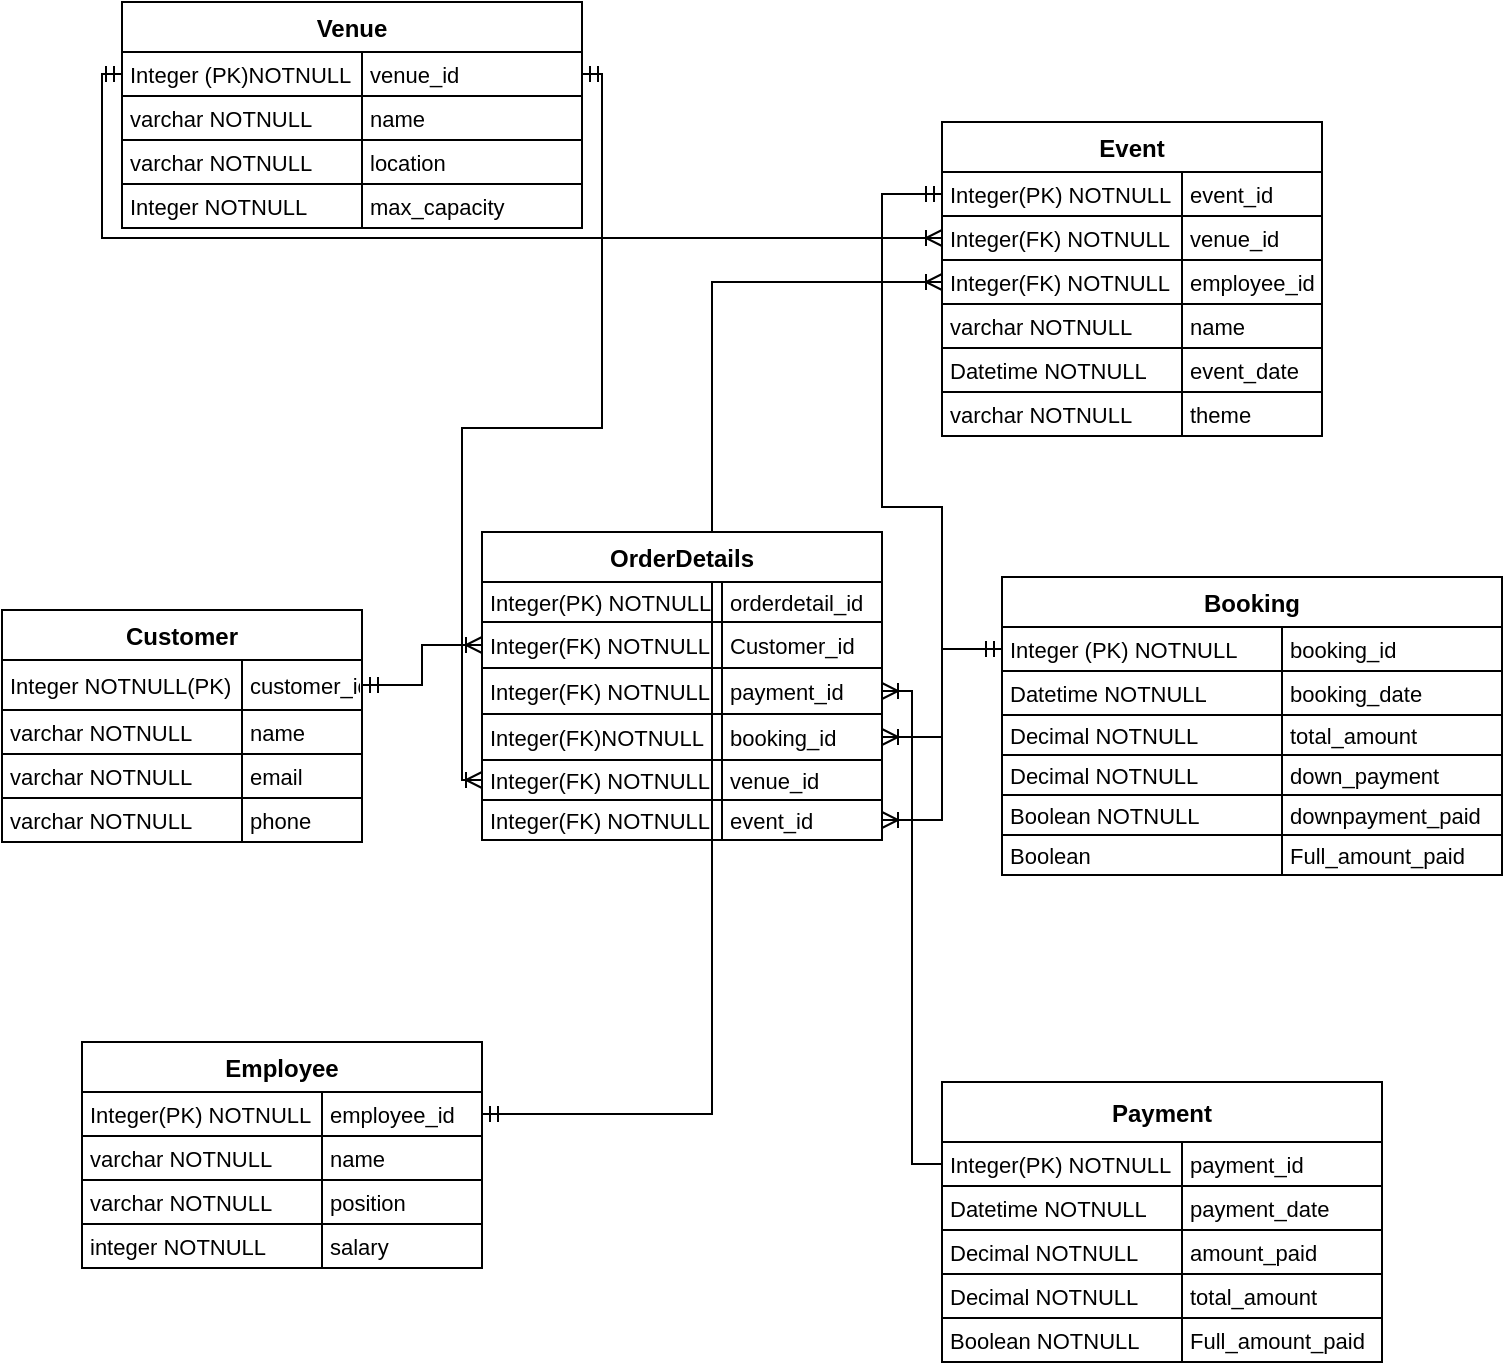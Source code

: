 <mxfile version="24.7.17" pages="2">
  <diagram name="Page-1" id="LQFPuY8Bg4ksl17GF2GC">
    <mxGraphModel dx="1407" dy="771" grid="1" gridSize="10" guides="1" tooltips="1" connect="1" arrows="1" fold="1" page="1" pageScale="1" pageWidth="850" pageHeight="1100" math="0" shadow="0">
      <root>
        <mxCell id="0" />
        <mxCell id="1" parent="0" />
        <mxCell id="VQ2UrEpwfNuyc2Ej1QqE-200" value="" style="fontSize=12;html=1;endArrow=ERoneToMany;startArrow=ERmandOne;rounded=0;exitX=1;exitY=0.5;exitDx=0;exitDy=0;entryX=0;entryY=0.5;entryDx=0;entryDy=0;edgeStyle=orthogonalEdgeStyle;" edge="1" parent="1" source="26" target="VQ2UrEpwfNuyc2Ej1QqE-197">
          <mxGeometry width="100" height="100" relative="1" as="geometry">
            <mxPoint x="330" y="900" as="sourcePoint" />
            <mxPoint x="430" y="800" as="targetPoint" />
          </mxGeometry>
        </mxCell>
        <mxCell id="2" value="Customer" style="shape=table;startSize=25;container=1;collapsible=0;childLayout=tableLayout;fixedRows=1;rowLines=1;fontStyle=1;align=center;resizeLast=1;" parent="1" vertex="1">
          <mxGeometry x="40" y="584" width="180" height="116" as="geometry" />
        </mxCell>
        <mxCell id="3" style="shape=tableRow;horizontal=0;startSize=0;swimlaneHead=0;swimlaneBody=0;fillColor=none;collapsible=0;dropTarget=0;points=[[0,0.5],[1,0.5]];portConstraint=eastwest;top=0;left=0;right=0;bottom=0;" parent="2" vertex="1">
          <mxGeometry y="25" width="180" height="25" as="geometry" />
        </mxCell>
        <mxCell id="4" value="Integer NOTNULL(PK)" style="shape=partialRectangle;connectable=0;fillColor=none;top=0;left=0;bottom=0;right=0;align=left;spacingLeft=2;overflow=hidden;fontSize=11;" parent="3" vertex="1">
          <mxGeometry width="120" height="25" as="geometry">
            <mxRectangle width="120" height="25" as="alternateBounds" />
          </mxGeometry>
        </mxCell>
        <mxCell id="5" value="customer_id" style="shape=partialRectangle;connectable=0;fillColor=none;top=0;left=0;bottom=0;right=0;align=left;spacingLeft=2;overflow=hidden;fontSize=11;" parent="3" vertex="1">
          <mxGeometry x="120" width="60" height="25" as="geometry">
            <mxRectangle width="60" height="25" as="alternateBounds" />
          </mxGeometry>
        </mxCell>
        <mxCell id="6" style="shape=tableRow;horizontal=0;startSize=0;swimlaneHead=0;swimlaneBody=0;fillColor=none;collapsible=0;dropTarget=0;points=[[0,0.5],[1,0.5]];portConstraint=eastwest;top=0;left=0;right=0;bottom=0;" parent="2" vertex="1">
          <mxGeometry y="50" width="180" height="22" as="geometry" />
        </mxCell>
        <mxCell id="7" value="varchar NOTNULL" style="shape=partialRectangle;connectable=0;fillColor=none;top=0;left=0;bottom=0;right=0;align=left;spacingLeft=2;overflow=hidden;fontSize=11;" parent="6" vertex="1">
          <mxGeometry width="120" height="22" as="geometry">
            <mxRectangle width="120" height="22" as="alternateBounds" />
          </mxGeometry>
        </mxCell>
        <mxCell id="8" value="name" style="shape=partialRectangle;connectable=0;fillColor=none;top=0;left=0;bottom=0;right=0;align=left;spacingLeft=2;overflow=hidden;fontSize=11;" parent="6" vertex="1">
          <mxGeometry x="120" width="60" height="22" as="geometry">
            <mxRectangle width="60" height="22" as="alternateBounds" />
          </mxGeometry>
        </mxCell>
        <mxCell id="9" style="shape=tableRow;horizontal=0;startSize=0;swimlaneHead=0;swimlaneBody=0;fillColor=none;collapsible=0;dropTarget=0;points=[[0,0.5],[1,0.5]];portConstraint=eastwest;top=0;left=0;right=0;bottom=0;" parent="2" vertex="1">
          <mxGeometry y="72" width="180" height="22" as="geometry" />
        </mxCell>
        <mxCell id="10" value="varchar NOTNULL" style="shape=partialRectangle;connectable=0;fillColor=none;top=0;left=0;bottom=0;right=0;align=left;spacingLeft=2;overflow=hidden;fontSize=11;" parent="9" vertex="1">
          <mxGeometry width="120" height="22" as="geometry">
            <mxRectangle width="120" height="22" as="alternateBounds" />
          </mxGeometry>
        </mxCell>
        <mxCell id="11" value="email" style="shape=partialRectangle;connectable=0;fillColor=none;top=0;left=0;bottom=0;right=0;align=left;spacingLeft=2;overflow=hidden;fontSize=11;" parent="9" vertex="1">
          <mxGeometry x="120" width="60" height="22" as="geometry">
            <mxRectangle width="60" height="22" as="alternateBounds" />
          </mxGeometry>
        </mxCell>
        <mxCell id="12" style="shape=tableRow;horizontal=0;startSize=0;swimlaneHead=0;swimlaneBody=0;fillColor=none;collapsible=0;dropTarget=0;points=[[0,0.5],[1,0.5]];portConstraint=eastwest;top=0;left=0;right=0;bottom=0;" parent="2" vertex="1">
          <mxGeometry y="94" width="180" height="22" as="geometry" />
        </mxCell>
        <mxCell id="13" value="varchar NOTNULL" style="shape=partialRectangle;connectable=0;fillColor=none;top=0;left=0;bottom=0;right=0;align=left;spacingLeft=2;overflow=hidden;fontSize=11;" parent="12" vertex="1">
          <mxGeometry width="120" height="22" as="geometry">
            <mxRectangle width="120" height="22" as="alternateBounds" />
          </mxGeometry>
        </mxCell>
        <mxCell id="14" value="phone" style="shape=partialRectangle;connectable=0;fillColor=none;top=0;left=0;bottom=0;right=0;align=left;spacingLeft=2;overflow=hidden;fontSize=11;" parent="12" vertex="1">
          <mxGeometry x="120" width="60" height="22" as="geometry">
            <mxRectangle width="60" height="22" as="alternateBounds" />
          </mxGeometry>
        </mxCell>
        <mxCell id="15" value="Booking" style="shape=table;startSize=25;container=1;collapsible=0;childLayout=tableLayout;fixedRows=1;rowLines=1;fontStyle=1;align=center;resizeLast=1;" parent="1" vertex="1">
          <mxGeometry x="540" y="567.5" width="250" height="149" as="geometry" />
        </mxCell>
        <mxCell id="16" style="shape=tableRow;horizontal=0;startSize=0;swimlaneHead=0;swimlaneBody=0;fillColor=none;collapsible=0;dropTarget=0;points=[[0,0.5],[1,0.5]];portConstraint=eastwest;top=0;left=0;right=0;bottom=0;" parent="15" vertex="1">
          <mxGeometry y="25" width="250" height="22" as="geometry" />
        </mxCell>
        <mxCell id="17" value="Integer (PK) NOTNULL" style="shape=partialRectangle;connectable=0;fillColor=none;top=0;left=0;bottom=0;right=0;align=left;spacingLeft=2;overflow=hidden;fontSize=11;" parent="16" vertex="1">
          <mxGeometry width="140" height="22" as="geometry">
            <mxRectangle width="140" height="22" as="alternateBounds" />
          </mxGeometry>
        </mxCell>
        <mxCell id="18" value="booking_id" style="shape=partialRectangle;connectable=0;fillColor=none;top=0;left=0;bottom=0;right=0;align=left;spacingLeft=2;overflow=hidden;fontSize=11;" parent="16" vertex="1">
          <mxGeometry x="140" width="110" height="22" as="geometry">
            <mxRectangle width="110" height="22" as="alternateBounds" />
          </mxGeometry>
        </mxCell>
        <mxCell id="19" style="shape=tableRow;horizontal=0;startSize=0;swimlaneHead=0;swimlaneBody=0;fillColor=none;collapsible=0;dropTarget=0;points=[[0,0.5],[1,0.5]];portConstraint=eastwest;top=0;left=0;right=0;bottom=0;" parent="15" vertex="1">
          <mxGeometry y="47" width="250" height="22" as="geometry" />
        </mxCell>
        <mxCell id="20" value="Datetime NOTNULL" style="shape=partialRectangle;connectable=0;fillColor=none;top=0;left=0;bottom=0;right=0;align=left;spacingLeft=2;overflow=hidden;fontSize=11;" parent="19" vertex="1">
          <mxGeometry width="140" height="22" as="geometry">
            <mxRectangle width="140" height="22" as="alternateBounds" />
          </mxGeometry>
        </mxCell>
        <mxCell id="21" value="booking_date" style="shape=partialRectangle;connectable=0;fillColor=none;top=0;left=0;bottom=0;right=0;align=left;spacingLeft=2;overflow=hidden;fontSize=11;" parent="19" vertex="1">
          <mxGeometry x="140" width="110" height="22" as="geometry">
            <mxRectangle width="110" height="22" as="alternateBounds" />
          </mxGeometry>
        </mxCell>
        <mxCell id="22" style="shape=tableRow;horizontal=0;startSize=0;swimlaneHead=0;swimlaneBody=0;fillColor=none;collapsible=0;dropTarget=0;points=[[0,0.5],[1,0.5]];portConstraint=eastwest;top=0;left=0;right=0;bottom=0;" parent="15" vertex="1">
          <mxGeometry y="69" width="250" height="20" as="geometry" />
        </mxCell>
        <mxCell id="23" value="Decimal NOTNULL" style="shape=partialRectangle;connectable=0;fillColor=none;top=0;left=0;bottom=0;right=0;align=left;spacingLeft=2;overflow=hidden;fontSize=11;" parent="22" vertex="1">
          <mxGeometry width="140" height="20" as="geometry">
            <mxRectangle width="140" height="20" as="alternateBounds" />
          </mxGeometry>
        </mxCell>
        <mxCell id="24" value="total_amount" style="shape=partialRectangle;connectable=0;fillColor=none;top=0;left=0;bottom=0;right=0;align=left;spacingLeft=2;overflow=hidden;fontSize=11;" parent="22" vertex="1">
          <mxGeometry x="140" width="110" height="20" as="geometry">
            <mxRectangle width="110" height="20" as="alternateBounds" />
          </mxGeometry>
        </mxCell>
        <mxCell id="VQ2UrEpwfNuyc2Ej1QqE-146" style="shape=tableRow;horizontal=0;startSize=0;swimlaneHead=0;swimlaneBody=0;fillColor=none;collapsible=0;dropTarget=0;points=[[0,0.5],[1,0.5]];portConstraint=eastwest;top=0;left=0;right=0;bottom=0;" vertex="1" parent="15">
          <mxGeometry y="89" width="250" height="20" as="geometry" />
        </mxCell>
        <mxCell id="VQ2UrEpwfNuyc2Ej1QqE-147" value="Decimal NOTNULL" style="shape=partialRectangle;connectable=0;fillColor=none;top=0;left=0;bottom=0;right=0;align=left;spacingLeft=2;overflow=hidden;fontSize=11;" vertex="1" parent="VQ2UrEpwfNuyc2Ej1QqE-146">
          <mxGeometry width="140" height="20" as="geometry">
            <mxRectangle width="140" height="20" as="alternateBounds" />
          </mxGeometry>
        </mxCell>
        <mxCell id="VQ2UrEpwfNuyc2Ej1QqE-148" value="down_payment" style="shape=partialRectangle;connectable=0;fillColor=none;top=0;left=0;bottom=0;right=0;align=left;spacingLeft=2;overflow=hidden;fontSize=11;" vertex="1" parent="VQ2UrEpwfNuyc2Ej1QqE-146">
          <mxGeometry x="140" width="110" height="20" as="geometry">
            <mxRectangle width="110" height="20" as="alternateBounds" />
          </mxGeometry>
        </mxCell>
        <mxCell id="VQ2UrEpwfNuyc2Ej1QqE-149" style="shape=tableRow;horizontal=0;startSize=0;swimlaneHead=0;swimlaneBody=0;fillColor=none;collapsible=0;dropTarget=0;points=[[0,0.5],[1,0.5]];portConstraint=eastwest;top=0;left=0;right=0;bottom=0;" vertex="1" parent="15">
          <mxGeometry y="109" width="250" height="20" as="geometry" />
        </mxCell>
        <mxCell id="VQ2UrEpwfNuyc2Ej1QqE-150" value="Boolean NOTNULL" style="shape=partialRectangle;connectable=0;fillColor=none;top=0;left=0;bottom=0;right=0;align=left;spacingLeft=2;overflow=hidden;fontSize=11;" vertex="1" parent="VQ2UrEpwfNuyc2Ej1QqE-149">
          <mxGeometry width="140" height="20" as="geometry">
            <mxRectangle width="140" height="20" as="alternateBounds" />
          </mxGeometry>
        </mxCell>
        <mxCell id="VQ2UrEpwfNuyc2Ej1QqE-151" value="downpayment_paid" style="shape=partialRectangle;connectable=0;fillColor=none;top=0;left=0;bottom=0;right=0;align=left;spacingLeft=2;overflow=hidden;fontSize=11;" vertex="1" parent="VQ2UrEpwfNuyc2Ej1QqE-149">
          <mxGeometry x="140" width="110" height="20" as="geometry">
            <mxRectangle width="110" height="20" as="alternateBounds" />
          </mxGeometry>
        </mxCell>
        <mxCell id="VQ2UrEpwfNuyc2Ej1QqE-167" style="shape=tableRow;horizontal=0;startSize=0;swimlaneHead=0;swimlaneBody=0;fillColor=none;collapsible=0;dropTarget=0;points=[[0,0.5],[1,0.5]];portConstraint=eastwest;top=0;left=0;right=0;bottom=0;" vertex="1" parent="15">
          <mxGeometry y="129" width="250" height="20" as="geometry" />
        </mxCell>
        <mxCell id="VQ2UrEpwfNuyc2Ej1QqE-168" value="Boolean " style="shape=partialRectangle;connectable=0;fillColor=none;top=0;left=0;bottom=0;right=0;align=left;spacingLeft=2;overflow=hidden;fontSize=11;" vertex="1" parent="VQ2UrEpwfNuyc2Ej1QqE-167">
          <mxGeometry width="140" height="20" as="geometry">
            <mxRectangle width="140" height="20" as="alternateBounds" />
          </mxGeometry>
        </mxCell>
        <mxCell id="VQ2UrEpwfNuyc2Ej1QqE-169" value="Full_amount_paid" style="shape=partialRectangle;connectable=0;fillColor=none;top=0;left=0;bottom=0;right=0;align=left;spacingLeft=2;overflow=hidden;fontSize=11;" vertex="1" parent="VQ2UrEpwfNuyc2Ej1QqE-167">
          <mxGeometry x="140" width="110" height="20" as="geometry">
            <mxRectangle width="110" height="20" as="alternateBounds" />
          </mxGeometry>
        </mxCell>
        <mxCell id="25" value="Employee" style="shape=table;startSize=25;container=1;collapsible=0;childLayout=tableLayout;fixedRows=1;rowLines=1;fontStyle=1;align=center;resizeLast=1;" parent="1" vertex="1">
          <mxGeometry x="80" y="800" width="200" height="113" as="geometry" />
        </mxCell>
        <mxCell id="26" style="shape=tableRow;horizontal=0;startSize=0;swimlaneHead=0;swimlaneBody=0;fillColor=none;collapsible=0;dropTarget=0;points=[[0,0.5],[1,0.5]];portConstraint=eastwest;top=0;left=0;right=0;bottom=0;" parent="25" vertex="1">
          <mxGeometry y="25" width="200" height="22" as="geometry" />
        </mxCell>
        <mxCell id="27" value="Integer(PK) NOTNULL" style="shape=partialRectangle;connectable=0;fillColor=none;top=0;left=0;bottom=0;right=0;align=left;spacingLeft=2;overflow=hidden;fontSize=11;" parent="26" vertex="1">
          <mxGeometry width="120" height="22" as="geometry">
            <mxRectangle width="120" height="22" as="alternateBounds" />
          </mxGeometry>
        </mxCell>
        <mxCell id="28" value="employee_id" style="shape=partialRectangle;connectable=0;fillColor=none;top=0;left=0;bottom=0;right=0;align=left;spacingLeft=2;overflow=hidden;fontSize=11;" parent="26" vertex="1">
          <mxGeometry x="120" width="80" height="22" as="geometry">
            <mxRectangle width="80" height="22" as="alternateBounds" />
          </mxGeometry>
        </mxCell>
        <mxCell id="29" style="shape=tableRow;horizontal=0;startSize=0;swimlaneHead=0;swimlaneBody=0;fillColor=none;collapsible=0;dropTarget=0;points=[[0,0.5],[1,0.5]];portConstraint=eastwest;top=0;left=0;right=0;bottom=0;" parent="25" vertex="1">
          <mxGeometry y="47" width="200" height="22" as="geometry" />
        </mxCell>
        <mxCell id="30" value="varchar NOTNULL" style="shape=partialRectangle;connectable=0;fillColor=none;top=0;left=0;bottom=0;right=0;align=left;spacingLeft=2;overflow=hidden;fontSize=11;" parent="29" vertex="1">
          <mxGeometry width="120" height="22" as="geometry">
            <mxRectangle width="120" height="22" as="alternateBounds" />
          </mxGeometry>
        </mxCell>
        <mxCell id="31" value="name" style="shape=partialRectangle;connectable=0;fillColor=none;top=0;left=0;bottom=0;right=0;align=left;spacingLeft=2;overflow=hidden;fontSize=11;" parent="29" vertex="1">
          <mxGeometry x="120" width="80" height="22" as="geometry">
            <mxRectangle width="80" height="22" as="alternateBounds" />
          </mxGeometry>
        </mxCell>
        <mxCell id="32" style="shape=tableRow;horizontal=0;startSize=0;swimlaneHead=0;swimlaneBody=0;fillColor=none;collapsible=0;dropTarget=0;points=[[0,0.5],[1,0.5]];portConstraint=eastwest;top=0;left=0;right=0;bottom=0;" parent="25" vertex="1">
          <mxGeometry y="69" width="200" height="22" as="geometry" />
        </mxCell>
        <mxCell id="33" value="varchar NOTNULL" style="shape=partialRectangle;connectable=0;fillColor=none;top=0;left=0;bottom=0;right=0;align=left;spacingLeft=2;overflow=hidden;fontSize=11;" parent="32" vertex="1">
          <mxGeometry width="120" height="22" as="geometry">
            <mxRectangle width="120" height="22" as="alternateBounds" />
          </mxGeometry>
        </mxCell>
        <mxCell id="34" value="position" style="shape=partialRectangle;connectable=0;fillColor=none;top=0;left=0;bottom=0;right=0;align=left;spacingLeft=2;overflow=hidden;fontSize=11;" parent="32" vertex="1">
          <mxGeometry x="120" width="80" height="22" as="geometry">
            <mxRectangle width="80" height="22" as="alternateBounds" />
          </mxGeometry>
        </mxCell>
        <mxCell id="35" style="shape=tableRow;horizontal=0;startSize=0;swimlaneHead=0;swimlaneBody=0;fillColor=none;collapsible=0;dropTarget=0;points=[[0,0.5],[1,0.5]];portConstraint=eastwest;top=0;left=0;right=0;bottom=0;" parent="25" vertex="1">
          <mxGeometry y="91" width="200" height="22" as="geometry" />
        </mxCell>
        <mxCell id="36" value="integer NOTNULL" style="shape=partialRectangle;connectable=0;fillColor=none;top=0;left=0;bottom=0;right=0;align=left;spacingLeft=2;overflow=hidden;fontSize=11;" parent="35" vertex="1">
          <mxGeometry width="120" height="22" as="geometry">
            <mxRectangle width="120" height="22" as="alternateBounds" />
          </mxGeometry>
        </mxCell>
        <mxCell id="37" value="salary" style="shape=partialRectangle;connectable=0;fillColor=none;top=0;left=0;bottom=0;right=0;align=left;spacingLeft=2;overflow=hidden;fontSize=11;" parent="35" vertex="1">
          <mxGeometry x="120" width="80" height="22" as="geometry">
            <mxRectangle width="80" height="22" as="alternateBounds" />
          </mxGeometry>
        </mxCell>
        <mxCell id="48" value="Payment" style="shape=table;startSize=30;container=1;collapsible=0;childLayout=tableLayout;fixedRows=1;rowLines=1;fontStyle=1;align=center;resizeLast=1;" parent="1" vertex="1">
          <mxGeometry x="510" y="820" width="220" height="140" as="geometry" />
        </mxCell>
        <mxCell id="49" style="shape=tableRow;horizontal=0;startSize=0;swimlaneHead=0;swimlaneBody=0;fillColor=none;collapsible=0;dropTarget=0;points=[[0,0.5],[1,0.5]];portConstraint=eastwest;top=0;left=0;right=0;bottom=0;" parent="48" vertex="1">
          <mxGeometry y="30" width="220" height="22" as="geometry" />
        </mxCell>
        <mxCell id="50" value="Integer(PK) NOTNULL" style="shape=partialRectangle;connectable=0;fillColor=none;top=0;left=0;bottom=0;right=0;align=left;spacingLeft=2;overflow=hidden;fontSize=11;" parent="49" vertex="1">
          <mxGeometry width="120" height="22" as="geometry">
            <mxRectangle width="120" height="22" as="alternateBounds" />
          </mxGeometry>
        </mxCell>
        <mxCell id="51" value="payment_id" style="shape=partialRectangle;connectable=0;fillColor=none;top=0;left=0;bottom=0;right=0;align=left;spacingLeft=2;overflow=hidden;fontSize=11;" parent="49" vertex="1">
          <mxGeometry x="120" width="100" height="22" as="geometry">
            <mxRectangle width="100" height="22" as="alternateBounds" />
          </mxGeometry>
        </mxCell>
        <mxCell id="52" style="shape=tableRow;horizontal=0;startSize=0;swimlaneHead=0;swimlaneBody=0;fillColor=none;collapsible=0;dropTarget=0;points=[[0,0.5],[1,0.5]];portConstraint=eastwest;top=0;left=0;right=0;bottom=0;" parent="48" vertex="1">
          <mxGeometry y="52" width="220" height="22" as="geometry" />
        </mxCell>
        <mxCell id="53" value="Datetime NOTNULL" style="shape=partialRectangle;connectable=0;fillColor=none;top=0;left=0;bottom=0;right=0;align=left;spacingLeft=2;overflow=hidden;fontSize=11;" parent="52" vertex="1">
          <mxGeometry width="120" height="22" as="geometry">
            <mxRectangle width="120" height="22" as="alternateBounds" />
          </mxGeometry>
        </mxCell>
        <mxCell id="54" value="payment_date" style="shape=partialRectangle;connectable=0;fillColor=none;top=0;left=0;bottom=0;right=0;align=left;spacingLeft=2;overflow=hidden;fontSize=11;" parent="52" vertex="1">
          <mxGeometry x="120" width="100" height="22" as="geometry">
            <mxRectangle width="100" height="22" as="alternateBounds" />
          </mxGeometry>
        </mxCell>
        <mxCell id="55" style="shape=tableRow;horizontal=0;startSize=0;swimlaneHead=0;swimlaneBody=0;fillColor=none;collapsible=0;dropTarget=0;points=[[0,0.5],[1,0.5]];portConstraint=eastwest;top=0;left=0;right=0;bottom=0;" parent="48" vertex="1">
          <mxGeometry y="74" width="220" height="22" as="geometry" />
        </mxCell>
        <mxCell id="56" value="Decimal NOTNULL" style="shape=partialRectangle;connectable=0;fillColor=none;top=0;left=0;bottom=0;right=0;align=left;spacingLeft=2;overflow=hidden;fontSize=11;" parent="55" vertex="1">
          <mxGeometry width="120" height="22" as="geometry">
            <mxRectangle width="120" height="22" as="alternateBounds" />
          </mxGeometry>
        </mxCell>
        <mxCell id="57" value="amount_paid" style="shape=partialRectangle;connectable=0;fillColor=none;top=0;left=0;bottom=0;right=0;align=left;spacingLeft=2;overflow=hidden;fontSize=11;" parent="55" vertex="1">
          <mxGeometry x="120" width="100" height="22" as="geometry">
            <mxRectangle width="100" height="22" as="alternateBounds" />
          </mxGeometry>
        </mxCell>
        <mxCell id="VQ2UrEpwfNuyc2Ej1QqE-155" style="shape=tableRow;horizontal=0;startSize=0;swimlaneHead=0;swimlaneBody=0;fillColor=none;collapsible=0;dropTarget=0;points=[[0,0.5],[1,0.5]];portConstraint=eastwest;top=0;left=0;right=0;bottom=0;" vertex="1" parent="48">
          <mxGeometry y="96" width="220" height="22" as="geometry" />
        </mxCell>
        <mxCell id="VQ2UrEpwfNuyc2Ej1QqE-156" value="Decimal NOTNULL" style="shape=partialRectangle;connectable=0;fillColor=none;top=0;left=0;bottom=0;right=0;align=left;spacingLeft=2;overflow=hidden;fontSize=11;" vertex="1" parent="VQ2UrEpwfNuyc2Ej1QqE-155">
          <mxGeometry width="120" height="22" as="geometry">
            <mxRectangle width="120" height="22" as="alternateBounds" />
          </mxGeometry>
        </mxCell>
        <mxCell id="VQ2UrEpwfNuyc2Ej1QqE-157" value="total_amount" style="shape=partialRectangle;connectable=0;fillColor=none;top=0;left=0;bottom=0;right=0;align=left;spacingLeft=2;overflow=hidden;fontSize=11;" vertex="1" parent="VQ2UrEpwfNuyc2Ej1QqE-155">
          <mxGeometry x="120" width="100" height="22" as="geometry">
            <mxRectangle width="100" height="22" as="alternateBounds" />
          </mxGeometry>
        </mxCell>
        <mxCell id="VQ2UrEpwfNuyc2Ej1QqE-152" style="shape=tableRow;horizontal=0;startSize=0;swimlaneHead=0;swimlaneBody=0;fillColor=none;collapsible=0;dropTarget=0;points=[[0,0.5],[1,0.5]];portConstraint=eastwest;top=0;left=0;right=0;bottom=0;" vertex="1" parent="48">
          <mxGeometry y="118" width="220" height="22" as="geometry" />
        </mxCell>
        <mxCell id="VQ2UrEpwfNuyc2Ej1QqE-153" value="Boolean NOTNULL" style="shape=partialRectangle;connectable=0;fillColor=none;top=0;left=0;bottom=0;right=0;align=left;spacingLeft=2;overflow=hidden;fontSize=11;" vertex="1" parent="VQ2UrEpwfNuyc2Ej1QqE-152">
          <mxGeometry width="120" height="22" as="geometry">
            <mxRectangle width="120" height="22" as="alternateBounds" />
          </mxGeometry>
        </mxCell>
        <mxCell id="VQ2UrEpwfNuyc2Ej1QqE-154" value="Full_amount_paid" style="shape=partialRectangle;connectable=0;fillColor=none;top=0;left=0;bottom=0;right=0;align=left;spacingLeft=2;overflow=hidden;fontSize=11;" vertex="1" parent="VQ2UrEpwfNuyc2Ej1QqE-152">
          <mxGeometry x="120" width="100" height="22" as="geometry">
            <mxRectangle width="100" height="22" as="alternateBounds" />
          </mxGeometry>
        </mxCell>
        <mxCell id="68" value="Venue" style="shape=table;startSize=25;container=1;collapsible=0;childLayout=tableLayout;fixedRows=1;rowLines=1;fontStyle=1;align=center;resizeLast=1;" parent="1" vertex="1">
          <mxGeometry x="100" y="280" width="230" height="113" as="geometry" />
        </mxCell>
        <mxCell id="69" style="shape=tableRow;horizontal=0;startSize=0;swimlaneHead=0;swimlaneBody=0;fillColor=none;collapsible=0;dropTarget=0;points=[[0,0.5],[1,0.5]];portConstraint=eastwest;top=0;left=0;right=0;bottom=0;" parent="68" vertex="1">
          <mxGeometry y="25" width="230" height="22" as="geometry" />
        </mxCell>
        <mxCell id="70" value="Integer (PK)NOTNULL" style="shape=partialRectangle;connectable=0;fillColor=none;top=0;left=0;bottom=0;right=0;align=left;spacingLeft=2;overflow=hidden;fontSize=11;" parent="69" vertex="1">
          <mxGeometry width="120" height="22" as="geometry">
            <mxRectangle width="120" height="22" as="alternateBounds" />
          </mxGeometry>
        </mxCell>
        <mxCell id="71" value="venue_id" style="shape=partialRectangle;connectable=0;fillColor=none;top=0;left=0;bottom=0;right=0;align=left;spacingLeft=2;overflow=hidden;fontSize=11;" parent="69" vertex="1">
          <mxGeometry x="120" width="110" height="22" as="geometry">
            <mxRectangle width="110" height="22" as="alternateBounds" />
          </mxGeometry>
        </mxCell>
        <mxCell id="72" style="shape=tableRow;horizontal=0;startSize=0;swimlaneHead=0;swimlaneBody=0;fillColor=none;collapsible=0;dropTarget=0;points=[[0,0.5],[1,0.5]];portConstraint=eastwest;top=0;left=0;right=0;bottom=0;" parent="68" vertex="1">
          <mxGeometry y="47" width="230" height="22" as="geometry" />
        </mxCell>
        <mxCell id="73" value="varchar NOTNULL" style="shape=partialRectangle;connectable=0;fillColor=none;top=0;left=0;bottom=0;right=0;align=left;spacingLeft=2;overflow=hidden;fontSize=11;" parent="72" vertex="1">
          <mxGeometry width="120" height="22" as="geometry">
            <mxRectangle width="120" height="22" as="alternateBounds" />
          </mxGeometry>
        </mxCell>
        <mxCell id="74" value="name" style="shape=partialRectangle;connectable=0;fillColor=none;top=0;left=0;bottom=0;right=0;align=left;spacingLeft=2;overflow=hidden;fontSize=11;" parent="72" vertex="1">
          <mxGeometry x="120" width="110" height="22" as="geometry">
            <mxRectangle width="110" height="22" as="alternateBounds" />
          </mxGeometry>
        </mxCell>
        <mxCell id="75" style="shape=tableRow;horizontal=0;startSize=0;swimlaneHead=0;swimlaneBody=0;fillColor=none;collapsible=0;dropTarget=0;points=[[0,0.5],[1,0.5]];portConstraint=eastwest;top=0;left=0;right=0;bottom=0;" parent="68" vertex="1">
          <mxGeometry y="69" width="230" height="22" as="geometry" />
        </mxCell>
        <mxCell id="76" value="varchar NOTNULL" style="shape=partialRectangle;connectable=0;fillColor=none;top=0;left=0;bottom=0;right=0;align=left;spacingLeft=2;overflow=hidden;fontSize=11;" parent="75" vertex="1">
          <mxGeometry width="120" height="22" as="geometry">
            <mxRectangle width="120" height="22" as="alternateBounds" />
          </mxGeometry>
        </mxCell>
        <mxCell id="77" value="location" style="shape=partialRectangle;connectable=0;fillColor=none;top=0;left=0;bottom=0;right=0;align=left;spacingLeft=2;overflow=hidden;fontSize=11;" parent="75" vertex="1">
          <mxGeometry x="120" width="110" height="22" as="geometry">
            <mxRectangle width="110" height="22" as="alternateBounds" />
          </mxGeometry>
        </mxCell>
        <mxCell id="78" style="shape=tableRow;horizontal=0;startSize=0;swimlaneHead=0;swimlaneBody=0;fillColor=none;collapsible=0;dropTarget=0;points=[[0,0.5],[1,0.5]];portConstraint=eastwest;top=0;left=0;right=0;bottom=0;" parent="68" vertex="1">
          <mxGeometry y="91" width="230" height="22" as="geometry" />
        </mxCell>
        <mxCell id="79" value="Integer NOTNULL" style="shape=partialRectangle;connectable=0;fillColor=none;top=0;left=0;bottom=0;right=0;align=left;spacingLeft=2;overflow=hidden;fontSize=11;" parent="78" vertex="1">
          <mxGeometry width="120" height="22" as="geometry">
            <mxRectangle width="120" height="22" as="alternateBounds" />
          </mxGeometry>
        </mxCell>
        <mxCell id="80" value="max_capacity" style="shape=partialRectangle;connectable=0;fillColor=none;top=0;left=0;bottom=0;right=0;align=left;spacingLeft=2;overflow=hidden;fontSize=11;" parent="78" vertex="1">
          <mxGeometry x="120" width="110" height="22" as="geometry">
            <mxRectangle width="110" height="22" as="alternateBounds" />
          </mxGeometry>
        </mxCell>
        <mxCell id="81" value="Event" style="shape=table;startSize=25;container=1;collapsible=0;childLayout=tableLayout;fixedRows=1;rowLines=1;fontStyle=1;align=center;resizeLast=1;" parent="1" vertex="1">
          <mxGeometry x="510" y="340" width="190" height="157" as="geometry" />
        </mxCell>
        <mxCell id="82" style="shape=tableRow;horizontal=0;startSize=0;swimlaneHead=0;swimlaneBody=0;fillColor=none;collapsible=0;dropTarget=0;points=[[0,0.5],[1,0.5]];portConstraint=eastwest;top=0;left=0;right=0;bottom=0;" parent="81" vertex="1">
          <mxGeometry y="25" width="190" height="22" as="geometry" />
        </mxCell>
        <mxCell id="83" value="Integer(PK) NOTNULL" style="shape=partialRectangle;connectable=0;fillColor=none;top=0;left=0;bottom=0;right=0;align=left;spacingLeft=2;overflow=hidden;fontSize=11;" parent="82" vertex="1">
          <mxGeometry width="120" height="22" as="geometry">
            <mxRectangle width="120" height="22" as="alternateBounds" />
          </mxGeometry>
        </mxCell>
        <mxCell id="84" value="event_id" style="shape=partialRectangle;connectable=0;fillColor=none;top=0;left=0;bottom=0;right=0;align=left;spacingLeft=2;overflow=hidden;fontSize=11;" parent="82" vertex="1">
          <mxGeometry x="120" width="70" height="22" as="geometry">
            <mxRectangle width="70" height="22" as="alternateBounds" />
          </mxGeometry>
        </mxCell>
        <mxCell id="VQ2UrEpwfNuyc2Ej1QqE-179" style="shape=tableRow;horizontal=0;startSize=0;swimlaneHead=0;swimlaneBody=0;fillColor=none;collapsible=0;dropTarget=0;points=[[0,0.5],[1,0.5]];portConstraint=eastwest;top=0;left=0;right=0;bottom=0;" vertex="1" parent="81">
          <mxGeometry y="47" width="190" height="22" as="geometry" />
        </mxCell>
        <mxCell id="VQ2UrEpwfNuyc2Ej1QqE-180" value="Integer(FK) NOTNULL" style="shape=partialRectangle;connectable=0;fillColor=none;top=0;left=0;bottom=0;right=0;align=left;spacingLeft=2;overflow=hidden;fontSize=11;" vertex="1" parent="VQ2UrEpwfNuyc2Ej1QqE-179">
          <mxGeometry width="120" height="22" as="geometry">
            <mxRectangle width="120" height="22" as="alternateBounds" />
          </mxGeometry>
        </mxCell>
        <mxCell id="VQ2UrEpwfNuyc2Ej1QqE-181" value="venue_id" style="shape=partialRectangle;connectable=0;fillColor=none;top=0;left=0;bottom=0;right=0;align=left;spacingLeft=2;overflow=hidden;fontSize=11;" vertex="1" parent="VQ2UrEpwfNuyc2Ej1QqE-179">
          <mxGeometry x="120" width="70" height="22" as="geometry">
            <mxRectangle width="70" height="22" as="alternateBounds" />
          </mxGeometry>
        </mxCell>
        <mxCell id="VQ2UrEpwfNuyc2Ej1QqE-197" style="shape=tableRow;horizontal=0;startSize=0;swimlaneHead=0;swimlaneBody=0;fillColor=none;collapsible=0;dropTarget=0;points=[[0,0.5],[1,0.5]];portConstraint=eastwest;top=0;left=0;right=0;bottom=0;" vertex="1" parent="81">
          <mxGeometry y="69" width="190" height="22" as="geometry" />
        </mxCell>
        <mxCell id="VQ2UrEpwfNuyc2Ej1QqE-198" value="Integer(FK) NOTNULL" style="shape=partialRectangle;connectable=0;fillColor=none;top=0;left=0;bottom=0;right=0;align=left;spacingLeft=2;overflow=hidden;fontSize=11;" vertex="1" parent="VQ2UrEpwfNuyc2Ej1QqE-197">
          <mxGeometry width="120" height="22" as="geometry">
            <mxRectangle width="120" height="22" as="alternateBounds" />
          </mxGeometry>
        </mxCell>
        <mxCell id="VQ2UrEpwfNuyc2Ej1QqE-199" value="employee_id" style="shape=partialRectangle;connectable=0;fillColor=none;top=0;left=0;bottom=0;right=0;align=left;spacingLeft=2;overflow=hidden;fontSize=11;" vertex="1" parent="VQ2UrEpwfNuyc2Ej1QqE-197">
          <mxGeometry x="120" width="70" height="22" as="geometry">
            <mxRectangle width="70" height="22" as="alternateBounds" />
          </mxGeometry>
        </mxCell>
        <mxCell id="85" style="shape=tableRow;horizontal=0;startSize=0;swimlaneHead=0;swimlaneBody=0;fillColor=none;collapsible=0;dropTarget=0;points=[[0,0.5],[1,0.5]];portConstraint=eastwest;top=0;left=0;right=0;bottom=0;" parent="81" vertex="1">
          <mxGeometry y="91" width="190" height="22" as="geometry" />
        </mxCell>
        <mxCell id="86" value="varchar NOTNULL" style="shape=partialRectangle;connectable=0;fillColor=none;top=0;left=0;bottom=0;right=0;align=left;spacingLeft=2;overflow=hidden;fontSize=11;" parent="85" vertex="1">
          <mxGeometry width="120" height="22" as="geometry">
            <mxRectangle width="120" height="22" as="alternateBounds" />
          </mxGeometry>
        </mxCell>
        <mxCell id="87" value="name" style="shape=partialRectangle;connectable=0;fillColor=none;top=0;left=0;bottom=0;right=0;align=left;spacingLeft=2;overflow=hidden;fontSize=11;" parent="85" vertex="1">
          <mxGeometry x="120" width="70" height="22" as="geometry">
            <mxRectangle width="70" height="22" as="alternateBounds" />
          </mxGeometry>
        </mxCell>
        <mxCell id="88" style="shape=tableRow;horizontal=0;startSize=0;swimlaneHead=0;swimlaneBody=0;fillColor=none;collapsible=0;dropTarget=0;points=[[0,0.5],[1,0.5]];portConstraint=eastwest;top=0;left=0;right=0;bottom=0;" parent="81" vertex="1">
          <mxGeometry y="113" width="190" height="22" as="geometry" />
        </mxCell>
        <mxCell id="89" value="Datetime NOTNULL" style="shape=partialRectangle;connectable=0;fillColor=none;top=0;left=0;bottom=0;right=0;align=left;spacingLeft=2;overflow=hidden;fontSize=11;" parent="88" vertex="1">
          <mxGeometry width="120" height="22" as="geometry">
            <mxRectangle width="120" height="22" as="alternateBounds" />
          </mxGeometry>
        </mxCell>
        <mxCell id="90" value="event_date" style="shape=partialRectangle;connectable=0;fillColor=none;top=0;left=0;bottom=0;right=0;align=left;spacingLeft=2;overflow=hidden;fontSize=11;" parent="88" vertex="1">
          <mxGeometry x="120" width="70" height="22" as="geometry">
            <mxRectangle width="70" height="22" as="alternateBounds" />
          </mxGeometry>
        </mxCell>
        <mxCell id="91" style="shape=tableRow;horizontal=0;startSize=0;swimlaneHead=0;swimlaneBody=0;fillColor=none;collapsible=0;dropTarget=0;points=[[0,0.5],[1,0.5]];portConstraint=eastwest;top=0;left=0;right=0;bottom=0;" parent="81" vertex="1">
          <mxGeometry y="135" width="190" height="22" as="geometry" />
        </mxCell>
        <mxCell id="92" value="varchar NOTNULL" style="shape=partialRectangle;connectable=0;fillColor=none;top=0;left=0;bottom=0;right=0;align=left;spacingLeft=2;overflow=hidden;fontSize=11;" parent="91" vertex="1">
          <mxGeometry width="120" height="22" as="geometry">
            <mxRectangle width="120" height="22" as="alternateBounds" />
          </mxGeometry>
        </mxCell>
        <mxCell id="93" value="theme" style="shape=partialRectangle;connectable=0;fillColor=none;top=0;left=0;bottom=0;right=0;align=left;spacingLeft=2;overflow=hidden;fontSize=11;" parent="91" vertex="1">
          <mxGeometry x="120" width="70" height="22" as="geometry">
            <mxRectangle width="70" height="22" as="alternateBounds" />
          </mxGeometry>
        </mxCell>
        <mxCell id="VQ2UrEpwfNuyc2Ej1QqE-182" value="" style="edgeStyle=entityRelationEdgeStyle;fontSize=12;html=1;endArrow=ERoneToMany;startArrow=ERmandOne;rounded=0;exitX=1;exitY=0.5;exitDx=0;exitDy=0;entryX=0;entryY=0.5;entryDx=0;entryDy=0;" edge="1" parent="1" source="3" target="VQ2UrEpwfNuyc2Ej1QqE-158">
          <mxGeometry width="100" height="100" relative="1" as="geometry">
            <mxPoint x="320" y="860" as="sourcePoint" />
            <mxPoint x="260" y="650" as="targetPoint" />
            <Array as="points">
              <mxPoint x="220" y="1010" />
            </Array>
          </mxGeometry>
        </mxCell>
        <mxCell id="VQ2UrEpwfNuyc2Ej1QqE-187" value="" style="edgeStyle=orthogonalEdgeStyle;fontSize=12;html=1;endArrow=ERoneToMany;rounded=0;exitX=0;exitY=0.5;exitDx=0;exitDy=0;entryX=1;entryY=0.5;entryDx=0;entryDy=0;" edge="1" parent="1" source="49" target="VQ2UrEpwfNuyc2Ej1QqE-164">
          <mxGeometry width="100" height="100" relative="1" as="geometry">
            <mxPoint x="410" y="830" as="sourcePoint" />
            <mxPoint x="510" y="730" as="targetPoint" />
          </mxGeometry>
        </mxCell>
        <mxCell id="VQ2UrEpwfNuyc2Ej1QqE-188" value="" style="edgeStyle=entityRelationEdgeStyle;fontSize=12;html=1;endArrow=ERoneToMany;startArrow=ERmandOne;rounded=0;entryX=1;entryY=0.5;entryDx=0;entryDy=0;exitX=0;exitY=0.5;exitDx=0;exitDy=0;" edge="1" parent="1" source="16" target="VQ2UrEpwfNuyc2Ej1QqE-173">
          <mxGeometry width="100" height="100" relative="1" as="geometry">
            <mxPoint x="390" y="830" as="sourcePoint" />
            <mxPoint x="490" y="730" as="targetPoint" />
          </mxGeometry>
        </mxCell>
        <mxCell id="VQ2UrEpwfNuyc2Ej1QqE-189" value="" style="edgeStyle=orthogonalEdgeStyle;fontSize=12;html=1;endArrow=ERoneToMany;startArrow=ERmandOne;rounded=0;entryX=0;entryY=0.5;entryDx=0;entryDy=0;exitX=1;exitY=0.5;exitDx=0;exitDy=0;" edge="1" parent="1" source="69" target="VQ2UrEpwfNuyc2Ej1QqE-176">
          <mxGeometry width="100" height="100" relative="1" as="geometry">
            <mxPoint x="425" y="630" as="sourcePoint" />
            <mxPoint x="525" y="530" as="targetPoint" />
          </mxGeometry>
        </mxCell>
        <mxCell id="VQ2UrEpwfNuyc2Ej1QqE-191" value="" style="edgeStyle=orthogonalEdgeStyle;fontSize=12;html=1;endArrow=ERoneToMany;startArrow=ERmandOne;rounded=0;entryX=0;entryY=0.5;entryDx=0;entryDy=0;exitX=0;exitY=0.5;exitDx=0;exitDy=0;" edge="1" parent="1" source="69" target="VQ2UrEpwfNuyc2Ej1QqE-179">
          <mxGeometry width="100" height="100" relative="1" as="geometry">
            <mxPoint x="380" y="510" as="sourcePoint" />
            <mxPoint x="480" y="470" as="targetPoint" />
          </mxGeometry>
        </mxCell>
        <mxCell id="VQ2UrEpwfNuyc2Ej1QqE-196" value="" style="edgeStyle=entityRelationEdgeStyle;fontSize=12;html=1;endArrow=ERoneToMany;startArrow=ERmandOne;rounded=0;exitX=0;exitY=0.5;exitDx=0;exitDy=0;entryX=1;entryY=0.5;entryDx=0;entryDy=0;" edge="1" parent="1" source="82" target="VQ2UrEpwfNuyc2Ej1QqE-192">
          <mxGeometry width="100" height="100" relative="1" as="geometry">
            <mxPoint x="430" y="750" as="sourcePoint" />
            <mxPoint x="530" y="650" as="targetPoint" />
          </mxGeometry>
        </mxCell>
        <mxCell id="38" value="OrderDetails" style="shape=table;startSize=25;container=1;collapsible=0;childLayout=tableLayout;fixedRows=1;rowLines=1;fontStyle=1;align=center;resizeLast=1;" parent="1" vertex="1">
          <mxGeometry x="280" y="545" width="200" height="154" as="geometry" />
        </mxCell>
        <mxCell id="39" style="shape=tableRow;horizontal=0;startSize=0;swimlaneHead=0;swimlaneBody=0;fillColor=none;collapsible=0;dropTarget=0;points=[[0,0.5],[1,0.5]];portConstraint=eastwest;top=0;left=0;right=0;bottom=0;" parent="38" vertex="1">
          <mxGeometry y="25" width="200" height="20" as="geometry" />
        </mxCell>
        <mxCell id="40" value="Integer(PK) NOTNULL" style="shape=partialRectangle;connectable=0;fillColor=none;top=0;left=0;bottom=0;right=0;align=left;spacingLeft=2;overflow=hidden;fontSize=11;" parent="39" vertex="1">
          <mxGeometry width="120" height="20" as="geometry">
            <mxRectangle width="120" height="20" as="alternateBounds" />
          </mxGeometry>
        </mxCell>
        <mxCell id="41" value="orderdetail_id" style="shape=partialRectangle;connectable=0;fillColor=none;top=0;left=0;bottom=0;right=0;align=left;spacingLeft=2;overflow=hidden;fontSize=11;" parent="39" vertex="1">
          <mxGeometry x="120" width="80" height="20" as="geometry">
            <mxRectangle width="80" height="20" as="alternateBounds" />
          </mxGeometry>
        </mxCell>
        <mxCell id="VQ2UrEpwfNuyc2Ej1QqE-158" style="shape=tableRow;horizontal=0;startSize=0;swimlaneHead=0;swimlaneBody=0;fillColor=none;collapsible=0;dropTarget=0;points=[[0,0.5],[1,0.5]];portConstraint=eastwest;top=0;left=0;right=0;bottom=0;" vertex="1" parent="38">
          <mxGeometry y="45" width="200" height="23" as="geometry" />
        </mxCell>
        <mxCell id="VQ2UrEpwfNuyc2Ej1QqE-159" value="Integer(FK) NOTNULL" style="shape=partialRectangle;connectable=0;fillColor=none;top=0;left=0;bottom=0;right=0;align=left;spacingLeft=2;overflow=hidden;fontSize=11;" vertex="1" parent="VQ2UrEpwfNuyc2Ej1QqE-158">
          <mxGeometry width="120" height="23" as="geometry">
            <mxRectangle width="120" height="23" as="alternateBounds" />
          </mxGeometry>
        </mxCell>
        <mxCell id="VQ2UrEpwfNuyc2Ej1QqE-160" value="Customer_id" style="shape=partialRectangle;connectable=0;fillColor=none;top=0;left=0;bottom=0;right=0;align=left;spacingLeft=2;overflow=hidden;fontSize=11;" vertex="1" parent="VQ2UrEpwfNuyc2Ej1QqE-158">
          <mxGeometry x="120" width="80" height="23" as="geometry">
            <mxRectangle width="80" height="23" as="alternateBounds" />
          </mxGeometry>
        </mxCell>
        <mxCell id="VQ2UrEpwfNuyc2Ej1QqE-164" style="shape=tableRow;horizontal=0;startSize=0;swimlaneHead=0;swimlaneBody=0;fillColor=none;collapsible=0;dropTarget=0;points=[[0,0.5],[1,0.5]];portConstraint=eastwest;top=0;left=0;right=0;bottom=0;" vertex="1" parent="38">
          <mxGeometry y="68" width="200" height="23" as="geometry" />
        </mxCell>
        <mxCell id="VQ2UrEpwfNuyc2Ej1QqE-165" value="Integer(FK) NOTNULL" style="shape=partialRectangle;connectable=0;fillColor=none;top=0;left=0;bottom=0;right=0;align=left;spacingLeft=2;overflow=hidden;fontSize=11;" vertex="1" parent="VQ2UrEpwfNuyc2Ej1QqE-164">
          <mxGeometry width="120" height="23" as="geometry">
            <mxRectangle width="120" height="23" as="alternateBounds" />
          </mxGeometry>
        </mxCell>
        <mxCell id="VQ2UrEpwfNuyc2Ej1QqE-166" value="payment_id" style="shape=partialRectangle;connectable=0;fillColor=none;top=0;left=0;bottom=0;right=0;align=left;spacingLeft=2;overflow=hidden;fontSize=11;" vertex="1" parent="VQ2UrEpwfNuyc2Ej1QqE-164">
          <mxGeometry x="120" width="80" height="23" as="geometry">
            <mxRectangle width="80" height="23" as="alternateBounds" />
          </mxGeometry>
        </mxCell>
        <mxCell id="VQ2UrEpwfNuyc2Ej1QqE-173" style="shape=tableRow;horizontal=0;startSize=0;swimlaneHead=0;swimlaneBody=0;fillColor=none;collapsible=0;dropTarget=0;points=[[0,0.5],[1,0.5]];portConstraint=eastwest;top=0;left=0;right=0;bottom=0;" vertex="1" parent="38">
          <mxGeometry y="91" width="200" height="23" as="geometry" />
        </mxCell>
        <mxCell id="VQ2UrEpwfNuyc2Ej1QqE-174" value="Integer(FK)NOTNULL" style="shape=partialRectangle;connectable=0;fillColor=none;top=0;left=0;bottom=0;right=0;align=left;spacingLeft=2;overflow=hidden;fontSize=11;" vertex="1" parent="VQ2UrEpwfNuyc2Ej1QqE-173">
          <mxGeometry width="120" height="23" as="geometry">
            <mxRectangle width="120" height="23" as="alternateBounds" />
          </mxGeometry>
        </mxCell>
        <mxCell id="VQ2UrEpwfNuyc2Ej1QqE-175" value="booking_id" style="shape=partialRectangle;connectable=0;fillColor=none;top=0;left=0;bottom=0;right=0;align=left;spacingLeft=2;overflow=hidden;fontSize=11;" vertex="1" parent="VQ2UrEpwfNuyc2Ej1QqE-173">
          <mxGeometry x="120" width="80" height="23" as="geometry">
            <mxRectangle width="80" height="23" as="alternateBounds" />
          </mxGeometry>
        </mxCell>
        <mxCell id="VQ2UrEpwfNuyc2Ej1QqE-176" style="shape=tableRow;horizontal=0;startSize=0;swimlaneHead=0;swimlaneBody=0;fillColor=none;collapsible=0;dropTarget=0;points=[[0,0.5],[1,0.5]];portConstraint=eastwest;top=0;left=0;right=0;bottom=0;" vertex="1" parent="38">
          <mxGeometry y="114" width="200" height="20" as="geometry" />
        </mxCell>
        <mxCell id="VQ2UrEpwfNuyc2Ej1QqE-177" value="Integer(FK) NOTNULL" style="shape=partialRectangle;connectable=0;fillColor=none;top=0;left=0;bottom=0;right=0;align=left;spacingLeft=2;overflow=hidden;fontSize=11;" vertex="1" parent="VQ2UrEpwfNuyc2Ej1QqE-176">
          <mxGeometry width="120" height="20" as="geometry">
            <mxRectangle width="120" height="20" as="alternateBounds" />
          </mxGeometry>
        </mxCell>
        <mxCell id="VQ2UrEpwfNuyc2Ej1QqE-178" value="venue_id" style="shape=partialRectangle;connectable=0;fillColor=none;top=0;left=0;bottom=0;right=0;align=left;spacingLeft=2;overflow=hidden;fontSize=11;" vertex="1" parent="VQ2UrEpwfNuyc2Ej1QqE-176">
          <mxGeometry x="120" width="80" height="20" as="geometry">
            <mxRectangle width="80" height="20" as="alternateBounds" />
          </mxGeometry>
        </mxCell>
        <mxCell id="VQ2UrEpwfNuyc2Ej1QqE-192" style="shape=tableRow;horizontal=0;startSize=0;swimlaneHead=0;swimlaneBody=0;fillColor=none;collapsible=0;dropTarget=0;points=[[0,0.5],[1,0.5]];portConstraint=eastwest;top=0;left=0;right=0;bottom=0;" vertex="1" parent="38">
          <mxGeometry y="134" width="200" height="20" as="geometry" />
        </mxCell>
        <mxCell id="VQ2UrEpwfNuyc2Ej1QqE-193" value="Integer(FK) NOTNULL" style="shape=partialRectangle;connectable=0;fillColor=none;top=0;left=0;bottom=0;right=0;align=left;spacingLeft=2;overflow=hidden;fontSize=11;" vertex="1" parent="VQ2UrEpwfNuyc2Ej1QqE-192">
          <mxGeometry width="120" height="20" as="geometry">
            <mxRectangle width="120" height="20" as="alternateBounds" />
          </mxGeometry>
        </mxCell>
        <mxCell id="VQ2UrEpwfNuyc2Ej1QqE-194" value="event_id" style="shape=partialRectangle;connectable=0;fillColor=none;top=0;left=0;bottom=0;right=0;align=left;spacingLeft=2;overflow=hidden;fontSize=11;" vertex="1" parent="VQ2UrEpwfNuyc2Ej1QqE-192">
          <mxGeometry x="120" width="80" height="20" as="geometry">
            <mxRectangle width="80" height="20" as="alternateBounds" />
          </mxGeometry>
        </mxCell>
        <mxCell id="VQ2UrEpwfNuyc2Ej1QqE-190" style="edgeStyle=isometricEdgeStyle;rounded=0;orthogonalLoop=1;jettySize=auto;html=1;exitX=0;exitY=0.5;exitDx=0;exitDy=0;entryX=0;entryY=0.5;entryDx=0;entryDy=0;" edge="1" parent="38" source="VQ2UrEpwfNuyc2Ej1QqE-176" target="VQ2UrEpwfNuyc2Ej1QqE-176">
          <mxGeometry relative="1" as="geometry" />
        </mxCell>
      </root>
    </mxGraphModel>
  </diagram>
  <diagram id="nTBH_-xd5lqjF-2u1pa8" name="Page-2">
    <mxGraphModel grid="1" page="1" gridSize="10" guides="1" tooltips="1" connect="1" arrows="1" fold="1" pageScale="1" pageWidth="850" pageHeight="1100" math="0" shadow="0">
      <root>
        <mxCell id="0" />
        <mxCell id="1" parent="0" />
      </root>
    </mxGraphModel>
  </diagram>
</mxfile>
